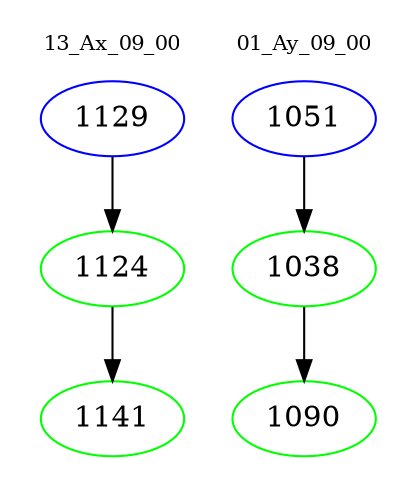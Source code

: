 digraph{
subgraph cluster_0 {
color = white
label = "13_Ax_09_00";
fontsize=10;
T0_1129 [label="1129", color="blue"]
T0_1129 -> T0_1124 [color="black"]
T0_1124 [label="1124", color="green"]
T0_1124 -> T0_1141 [color="black"]
T0_1141 [label="1141", color="green"]
}
subgraph cluster_1 {
color = white
label = "01_Ay_09_00";
fontsize=10;
T1_1051 [label="1051", color="blue"]
T1_1051 -> T1_1038 [color="black"]
T1_1038 [label="1038", color="green"]
T1_1038 -> T1_1090 [color="black"]
T1_1090 [label="1090", color="green"]
}
}
